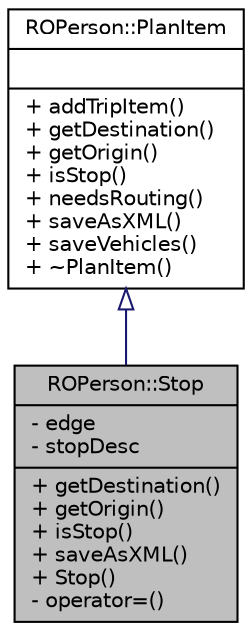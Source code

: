 digraph "ROPerson::Stop"
{
  edge [fontname="Helvetica",fontsize="10",labelfontname="Helvetica",labelfontsize="10"];
  node [fontname="Helvetica",fontsize="10",shape=record];
  Node0 [label="{ROPerson::Stop\n|- edge\l- stopDesc\l|+ getDestination()\l+ getOrigin()\l+ isStop()\l+ saveAsXML()\l+ Stop()\l- operator=()\l}",height=0.2,width=0.4,color="black", fillcolor="grey75", style="filled", fontcolor="black"];
  Node1 -> Node0 [dir="back",color="midnightblue",fontsize="10",style="solid",arrowtail="onormal",fontname="Helvetica"];
  Node1 [label="{ROPerson::PlanItem\n||+ addTripItem()\l+ getDestination()\l+ getOrigin()\l+ isStop()\l+ needsRouting()\l+ saveAsXML()\l+ saveVehicles()\l+ ~PlanItem()\l}",height=0.2,width=0.4,color="black", fillcolor="white", style="filled",URL="$da/d14/class_r_o_person_1_1_plan_item.html",tooltip="Every person has a plan comprising of multiple planItems. "];
}
